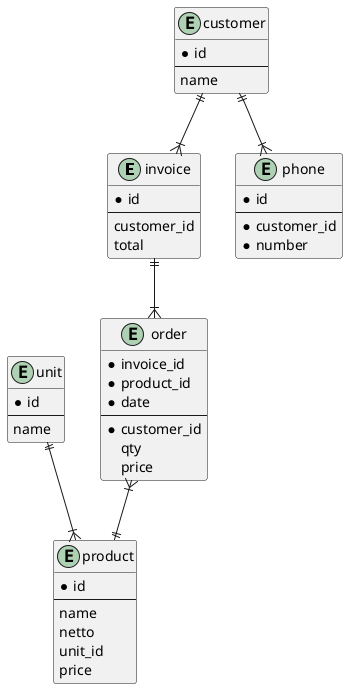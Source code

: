 @startuml
entity invoice{
*id
--
customer_id
total
}

entity order{
*invoice_id
*product_id
*date
--
*customer_id
qty
price
}

entity customer{
*id
--
name
}

entity phone{
*id
--
*customer_id
*number
}

entity product{
*id
--
name
netto
unit_id
price
}

entity unit{
*id
--
name
}


customer||--|{invoice
invoice||--|{order
order}|--||product

customer||--|{phone
unit||--|{product
@enduml